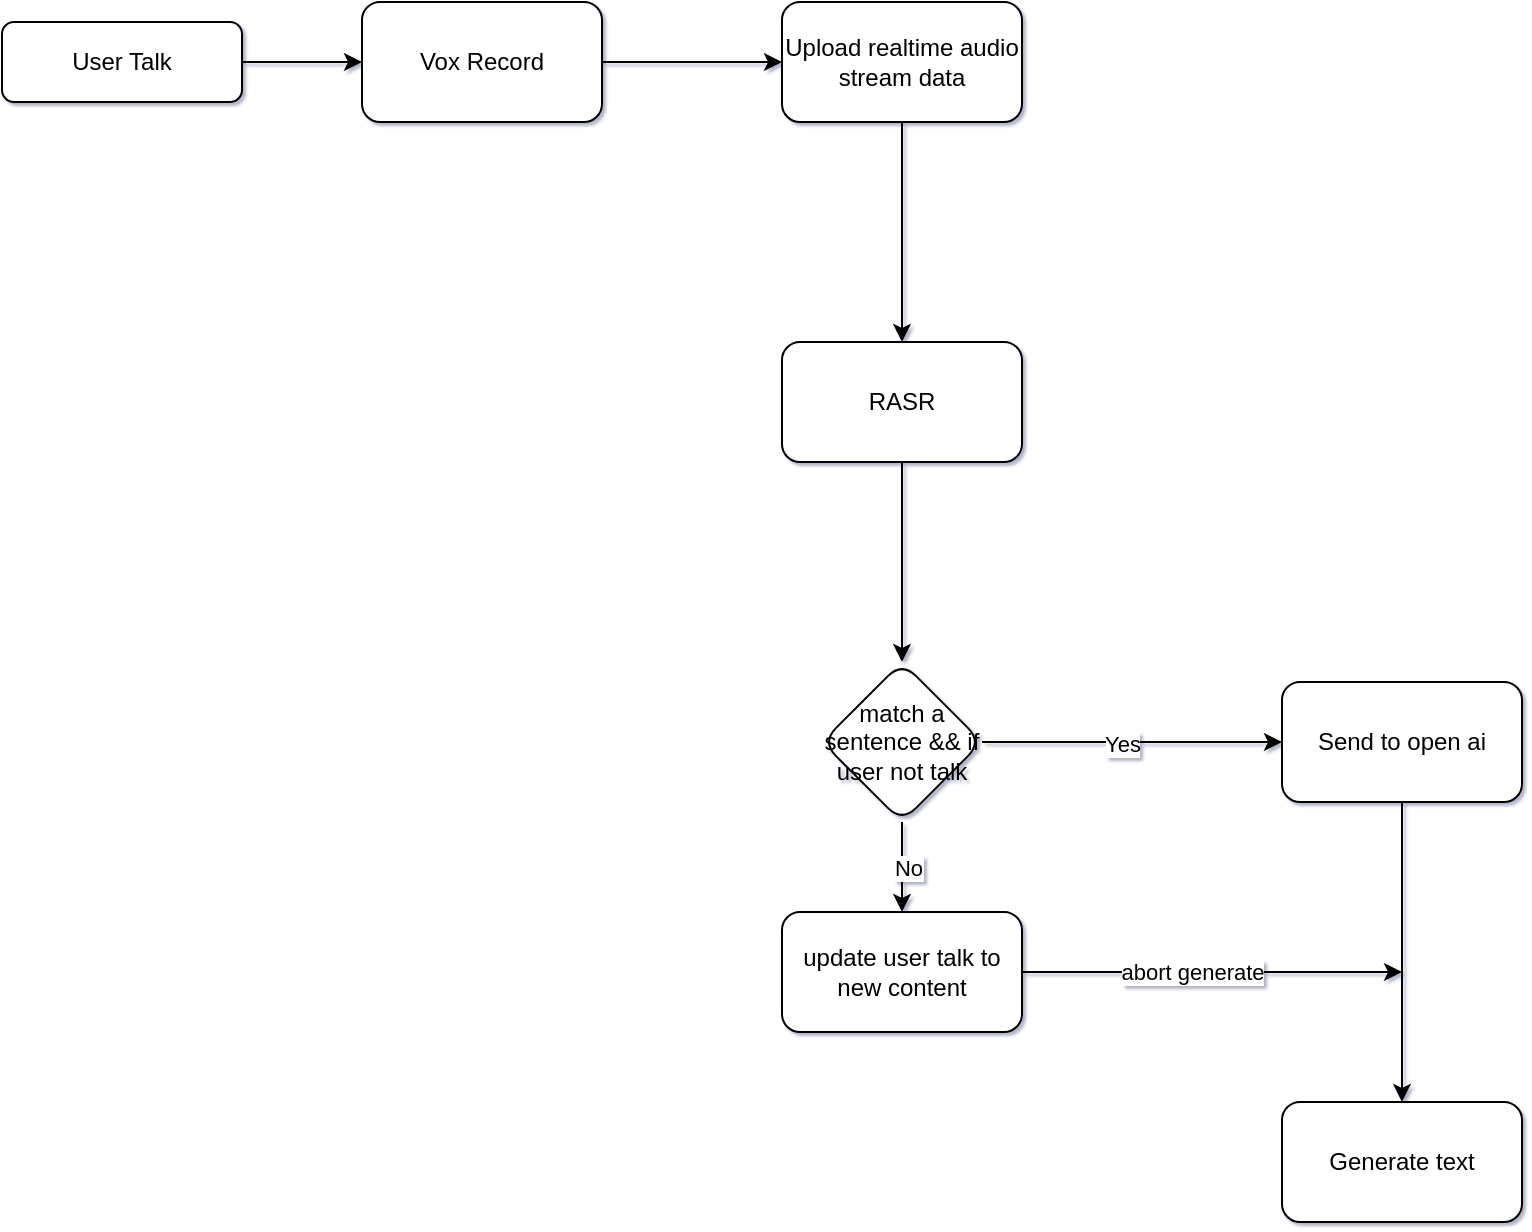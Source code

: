 <mxfile version="21.5.1" type="github">
  <diagram id="C5RBs43oDa-KdzZeNtuy" name="Page-1">
    <mxGraphModel dx="1383" dy="767" grid="1" gridSize="10" guides="1" tooltips="1" connect="1" arrows="1" fold="1" page="1" pageScale="1" pageWidth="827" pageHeight="1169" background="none" math="0" shadow="1">
      <root>
        <mxCell id="WIyWlLk6GJQsqaUBKTNV-0" />
        <mxCell id="WIyWlLk6GJQsqaUBKTNV-1" parent="WIyWlLk6GJQsqaUBKTNV-0" />
        <mxCell id="GrCnd2OItdCm_yfxnjEH-13" value="" style="edgeStyle=orthogonalEdgeStyle;rounded=0;orthogonalLoop=1;jettySize=auto;html=1;" edge="1" parent="WIyWlLk6GJQsqaUBKTNV-1" source="WIyWlLk6GJQsqaUBKTNV-3" target="GrCnd2OItdCm_yfxnjEH-12">
          <mxGeometry relative="1" as="geometry" />
        </mxCell>
        <mxCell id="WIyWlLk6GJQsqaUBKTNV-3" value="User Talk" style="rounded=1;whiteSpace=wrap;html=1;fontSize=12;glass=0;strokeWidth=1;shadow=0;" parent="WIyWlLk6GJQsqaUBKTNV-1" vertex="1">
          <mxGeometry x="160" y="80" width="120" height="40" as="geometry" />
        </mxCell>
        <mxCell id="GrCnd2OItdCm_yfxnjEH-15" value="" style="edgeStyle=orthogonalEdgeStyle;rounded=0;orthogonalLoop=1;jettySize=auto;html=1;" edge="1" parent="WIyWlLk6GJQsqaUBKTNV-1" source="GrCnd2OItdCm_yfxnjEH-12" target="GrCnd2OItdCm_yfxnjEH-14">
          <mxGeometry relative="1" as="geometry" />
        </mxCell>
        <mxCell id="GrCnd2OItdCm_yfxnjEH-12" value="Vox Record" style="whiteSpace=wrap;html=1;rounded=1;glass=0;strokeWidth=1;shadow=0;" vertex="1" parent="WIyWlLk6GJQsqaUBKTNV-1">
          <mxGeometry x="340" y="70" width="120" height="60" as="geometry" />
        </mxCell>
        <mxCell id="GrCnd2OItdCm_yfxnjEH-17" value="" style="edgeStyle=orthogonalEdgeStyle;rounded=0;orthogonalLoop=1;jettySize=auto;html=1;" edge="1" parent="WIyWlLk6GJQsqaUBKTNV-1" source="GrCnd2OItdCm_yfxnjEH-14" target="GrCnd2OItdCm_yfxnjEH-16">
          <mxGeometry relative="1" as="geometry" />
        </mxCell>
        <mxCell id="GrCnd2OItdCm_yfxnjEH-14" value="Upload realtime audio stream data" style="whiteSpace=wrap;html=1;rounded=1;glass=0;strokeWidth=1;shadow=0;" vertex="1" parent="WIyWlLk6GJQsqaUBKTNV-1">
          <mxGeometry x="550" y="70" width="120" height="60" as="geometry" />
        </mxCell>
        <mxCell id="GrCnd2OItdCm_yfxnjEH-21" value="" style="edgeStyle=orthogonalEdgeStyle;rounded=0;orthogonalLoop=1;jettySize=auto;html=1;" edge="1" parent="WIyWlLk6GJQsqaUBKTNV-1" source="GrCnd2OItdCm_yfxnjEH-16" target="GrCnd2OItdCm_yfxnjEH-20">
          <mxGeometry relative="1" as="geometry" />
        </mxCell>
        <mxCell id="GrCnd2OItdCm_yfxnjEH-16" value="RASR" style="whiteSpace=wrap;html=1;rounded=1;glass=0;strokeWidth=1;shadow=0;" vertex="1" parent="WIyWlLk6GJQsqaUBKTNV-1">
          <mxGeometry x="550" y="240" width="120" height="60" as="geometry" />
        </mxCell>
        <mxCell id="GrCnd2OItdCm_yfxnjEH-23" value="" style="edgeStyle=orthogonalEdgeStyle;rounded=0;orthogonalLoop=1;jettySize=auto;html=1;" edge="1" parent="WIyWlLk6GJQsqaUBKTNV-1" source="GrCnd2OItdCm_yfxnjEH-20" target="GrCnd2OItdCm_yfxnjEH-22">
          <mxGeometry relative="1" as="geometry" />
        </mxCell>
        <mxCell id="GrCnd2OItdCm_yfxnjEH-24" value="Yes" style="edgeLabel;html=1;align=center;verticalAlign=middle;resizable=0;points=[];" vertex="1" connectable="0" parent="GrCnd2OItdCm_yfxnjEH-23">
          <mxGeometry x="-0.074" y="-1" relative="1" as="geometry">
            <mxPoint as="offset" />
          </mxGeometry>
        </mxCell>
        <mxCell id="GrCnd2OItdCm_yfxnjEH-28" value="" style="edgeStyle=orthogonalEdgeStyle;rounded=0;orthogonalLoop=1;jettySize=auto;html=1;" edge="1" parent="WIyWlLk6GJQsqaUBKTNV-1" source="GrCnd2OItdCm_yfxnjEH-20" target="GrCnd2OItdCm_yfxnjEH-27">
          <mxGeometry relative="1" as="geometry" />
        </mxCell>
        <mxCell id="GrCnd2OItdCm_yfxnjEH-30" value="No" style="edgeLabel;html=1;align=center;verticalAlign=middle;resizable=0;points=[];" vertex="1" connectable="0" parent="GrCnd2OItdCm_yfxnjEH-28">
          <mxGeometry x="0.03" y="3" relative="1" as="geometry">
            <mxPoint as="offset" />
          </mxGeometry>
        </mxCell>
        <mxCell id="GrCnd2OItdCm_yfxnjEH-20" value="match a sentence &amp;amp;&amp;amp; if user not talk" style="rhombus;whiteSpace=wrap;html=1;rounded=1;glass=0;strokeWidth=1;shadow=0;" vertex="1" parent="WIyWlLk6GJQsqaUBKTNV-1">
          <mxGeometry x="570" y="400" width="80" height="80" as="geometry" />
        </mxCell>
        <mxCell id="GrCnd2OItdCm_yfxnjEH-26" value="" style="edgeStyle=orthogonalEdgeStyle;rounded=0;orthogonalLoop=1;jettySize=auto;html=1;" edge="1" parent="WIyWlLk6GJQsqaUBKTNV-1" source="GrCnd2OItdCm_yfxnjEH-22" target="GrCnd2OItdCm_yfxnjEH-25">
          <mxGeometry relative="1" as="geometry" />
        </mxCell>
        <mxCell id="GrCnd2OItdCm_yfxnjEH-22" value="Send to open ai" style="whiteSpace=wrap;html=1;rounded=1;glass=0;strokeWidth=1;shadow=0;" vertex="1" parent="WIyWlLk6GJQsqaUBKTNV-1">
          <mxGeometry x="800" y="410" width="120" height="60" as="geometry" />
        </mxCell>
        <mxCell id="GrCnd2OItdCm_yfxnjEH-25" value="Generate text" style="whiteSpace=wrap;html=1;rounded=1;glass=0;strokeWidth=1;shadow=0;" vertex="1" parent="WIyWlLk6GJQsqaUBKTNV-1">
          <mxGeometry x="800" y="620" width="120" height="60" as="geometry" />
        </mxCell>
        <mxCell id="GrCnd2OItdCm_yfxnjEH-31" style="edgeStyle=orthogonalEdgeStyle;rounded=0;orthogonalLoop=1;jettySize=auto;html=1;exitX=1;exitY=0.5;exitDx=0;exitDy=0;" edge="1" parent="WIyWlLk6GJQsqaUBKTNV-1" source="GrCnd2OItdCm_yfxnjEH-27">
          <mxGeometry relative="1" as="geometry">
            <mxPoint x="860" y="555" as="targetPoint" />
          </mxGeometry>
        </mxCell>
        <mxCell id="GrCnd2OItdCm_yfxnjEH-32" value="abort generate" style="edgeLabel;html=1;align=center;verticalAlign=middle;resizable=0;points=[];" vertex="1" connectable="0" parent="GrCnd2OItdCm_yfxnjEH-31">
          <mxGeometry x="-0.108" relative="1" as="geometry">
            <mxPoint as="offset" />
          </mxGeometry>
        </mxCell>
        <mxCell id="GrCnd2OItdCm_yfxnjEH-27" value="update user talk to new content" style="whiteSpace=wrap;html=1;rounded=1;glass=0;strokeWidth=1;shadow=0;" vertex="1" parent="WIyWlLk6GJQsqaUBKTNV-1">
          <mxGeometry x="550" y="525" width="120" height="60" as="geometry" />
        </mxCell>
      </root>
    </mxGraphModel>
  </diagram>
</mxfile>

